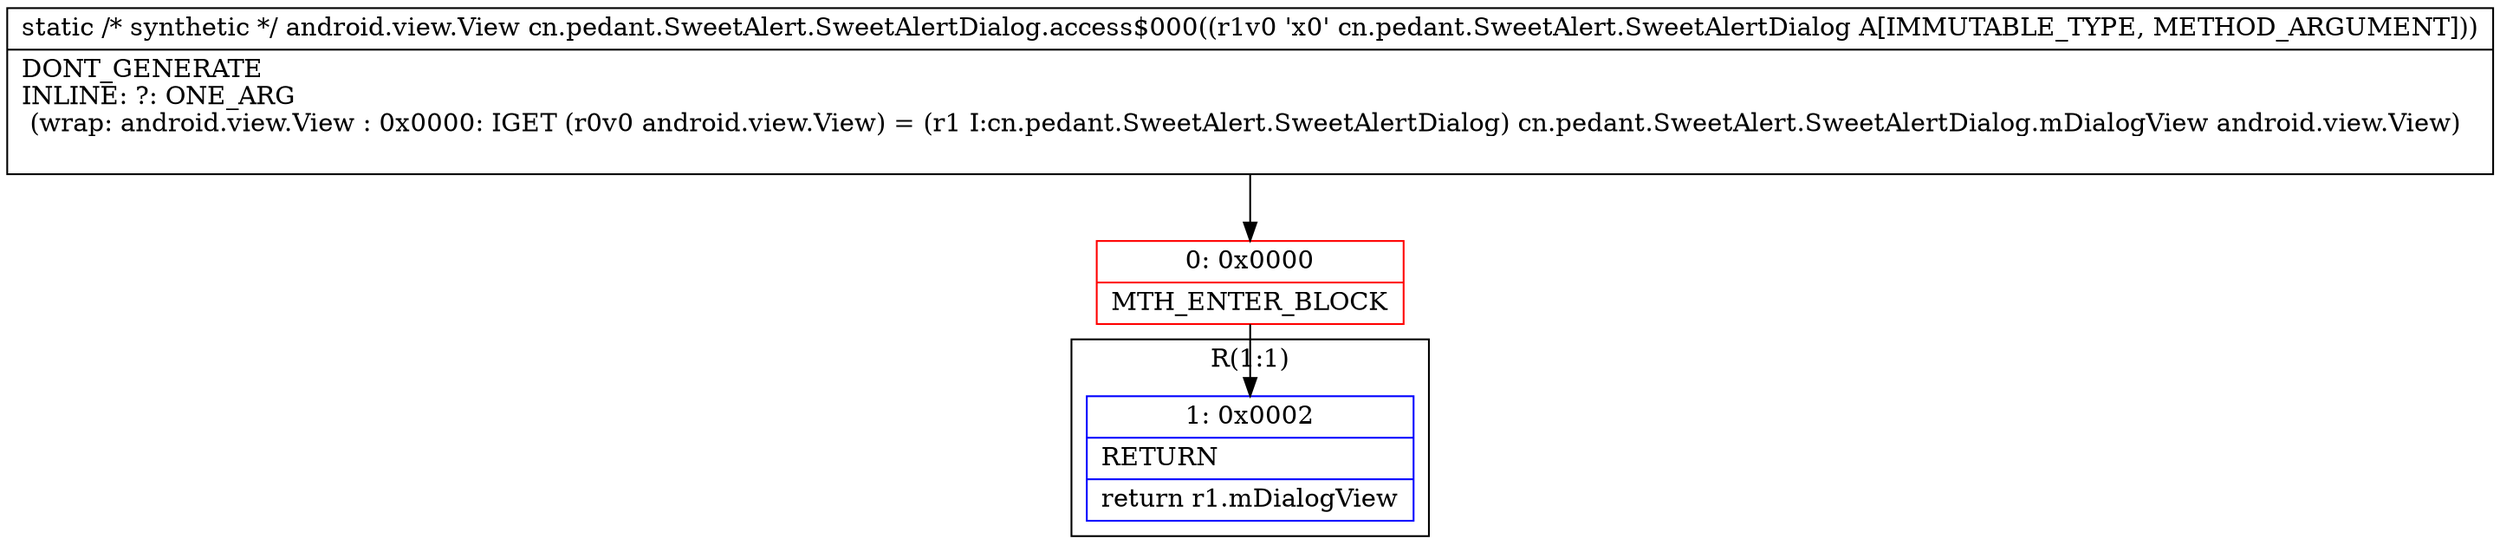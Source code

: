 digraph "CFG forcn.pedant.SweetAlert.SweetAlertDialog.access$000(Lcn\/pedant\/SweetAlert\/SweetAlertDialog;)Landroid\/view\/View;" {
subgraph cluster_Region_1875699366 {
label = "R(1:1)";
node [shape=record,color=blue];
Node_1 [shape=record,label="{1\:\ 0x0002|RETURN\l|return r1.mDialogView\l}"];
}
Node_0 [shape=record,color=red,label="{0\:\ 0x0000|MTH_ENTER_BLOCK\l}"];
MethodNode[shape=record,label="{static \/* synthetic *\/ android.view.View cn.pedant.SweetAlert.SweetAlertDialog.access$000((r1v0 'x0' cn.pedant.SweetAlert.SweetAlertDialog A[IMMUTABLE_TYPE, METHOD_ARGUMENT]))  | DONT_GENERATE\lINLINE: ?: ONE_ARG  \l  (wrap: android.view.View : 0x0000: IGET  (r0v0 android.view.View) = (r1 I:cn.pedant.SweetAlert.SweetAlertDialog) cn.pedant.SweetAlert.SweetAlertDialog.mDialogView android.view.View)\l\l}"];
MethodNode -> Node_0;
Node_0 -> Node_1;
}

